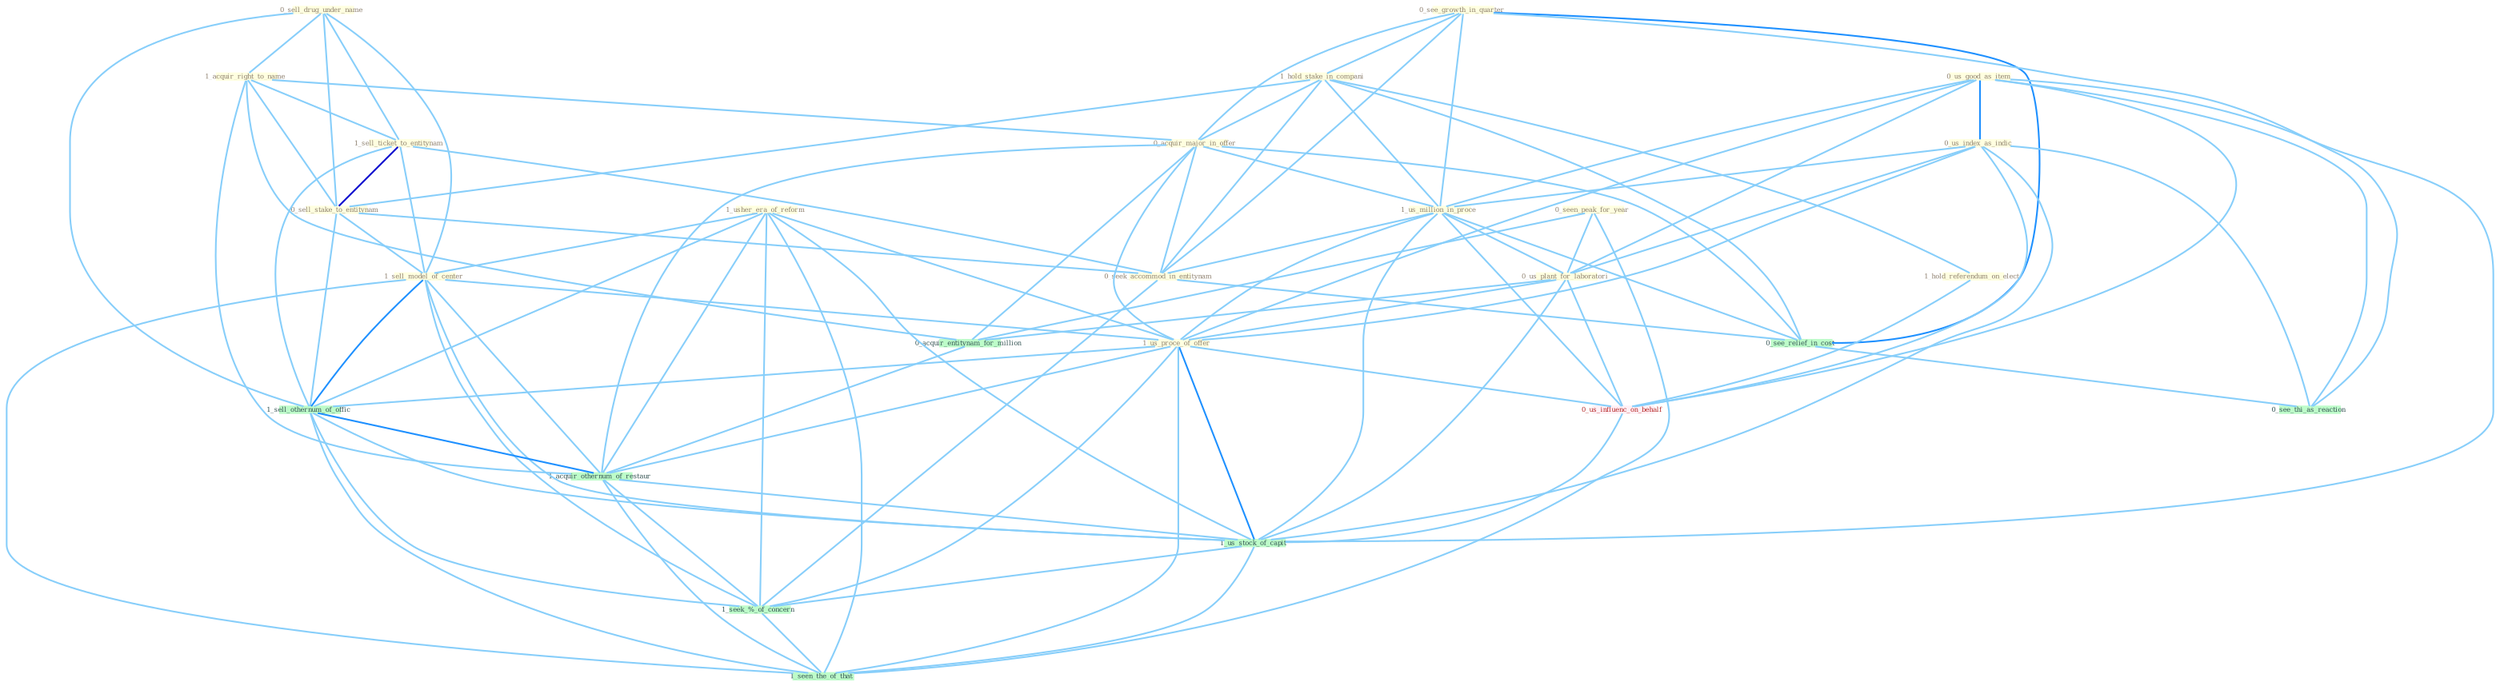 Graph G{ 
    node
    [shape=polygon,style=filled,width=.5,height=.06,color="#BDFCC9",fixedsize=true,fontsize=4,
    fontcolor="#2f4f4f"];
    {node
    [color="#ffffe0", fontcolor="#8b7d6b"] "0_see_growth_in_quarter " "0_sell_drug_under_name " "1_acquir_right_to_name " "1_sell_ticket_to_entitynam " "1_hold_stake_in_compani " "0_us_good_as_item " "0_acquir_major_in_offer " "0_seen_peak_for_year " "0_us_index_as_indic " "1_hold_referendum_on_elect " "0_sell_stake_to_entitynam " "1_usher_era_of_reform " "1_us_million_in_proce " "1_sell_model_of_center " "0_seek_accommod_in_entitynam " "0_us_plant_for_laboratori " "1_us_proce_of_offer "}
{node [color="#fff0f5", fontcolor="#b22222"] "0_us_influenc_on_behalf "}
edge [color="#B0E2FF"];

	"0_see_growth_in_quarter " -- "1_hold_stake_in_compani " [w="1", color="#87cefa" ];
	"0_see_growth_in_quarter " -- "0_acquir_major_in_offer " [w="1", color="#87cefa" ];
	"0_see_growth_in_quarter " -- "1_us_million_in_proce " [w="1", color="#87cefa" ];
	"0_see_growth_in_quarter " -- "0_seek_accommod_in_entitynam " [w="1", color="#87cefa" ];
	"0_see_growth_in_quarter " -- "0_see_relief_in_cost " [w="2", color="#1e90ff" , len=0.8];
	"0_see_growth_in_quarter " -- "0_see_thi_as_reaction " [w="1", color="#87cefa" ];
	"0_sell_drug_under_name " -- "1_acquir_right_to_name " [w="1", color="#87cefa" ];
	"0_sell_drug_under_name " -- "1_sell_ticket_to_entitynam " [w="1", color="#87cefa" ];
	"0_sell_drug_under_name " -- "0_sell_stake_to_entitynam " [w="1", color="#87cefa" ];
	"0_sell_drug_under_name " -- "1_sell_model_of_center " [w="1", color="#87cefa" ];
	"0_sell_drug_under_name " -- "1_sell_othernum_of_offic " [w="1", color="#87cefa" ];
	"1_acquir_right_to_name " -- "1_sell_ticket_to_entitynam " [w="1", color="#87cefa" ];
	"1_acquir_right_to_name " -- "0_acquir_major_in_offer " [w="1", color="#87cefa" ];
	"1_acquir_right_to_name " -- "0_sell_stake_to_entitynam " [w="1", color="#87cefa" ];
	"1_acquir_right_to_name " -- "0_acquir_entitynam_for_million " [w="1", color="#87cefa" ];
	"1_acquir_right_to_name " -- "1_acquir_othernum_of_restaur " [w="1", color="#87cefa" ];
	"1_sell_ticket_to_entitynam " -- "0_sell_stake_to_entitynam " [w="3", color="#0000cd" , len=0.6];
	"1_sell_ticket_to_entitynam " -- "1_sell_model_of_center " [w="1", color="#87cefa" ];
	"1_sell_ticket_to_entitynam " -- "0_seek_accommod_in_entitynam " [w="1", color="#87cefa" ];
	"1_sell_ticket_to_entitynam " -- "1_sell_othernum_of_offic " [w="1", color="#87cefa" ];
	"1_hold_stake_in_compani " -- "0_acquir_major_in_offer " [w="1", color="#87cefa" ];
	"1_hold_stake_in_compani " -- "1_hold_referendum_on_elect " [w="1", color="#87cefa" ];
	"1_hold_stake_in_compani " -- "0_sell_stake_to_entitynam " [w="1", color="#87cefa" ];
	"1_hold_stake_in_compani " -- "1_us_million_in_proce " [w="1", color="#87cefa" ];
	"1_hold_stake_in_compani " -- "0_seek_accommod_in_entitynam " [w="1", color="#87cefa" ];
	"1_hold_stake_in_compani " -- "0_see_relief_in_cost " [w="1", color="#87cefa" ];
	"0_us_good_as_item " -- "0_us_index_as_indic " [w="2", color="#1e90ff" , len=0.8];
	"0_us_good_as_item " -- "1_us_million_in_proce " [w="1", color="#87cefa" ];
	"0_us_good_as_item " -- "0_us_plant_for_laboratori " [w="1", color="#87cefa" ];
	"0_us_good_as_item " -- "1_us_proce_of_offer " [w="1", color="#87cefa" ];
	"0_us_good_as_item " -- "0_us_influenc_on_behalf " [w="1", color="#87cefa" ];
	"0_us_good_as_item " -- "0_see_thi_as_reaction " [w="1", color="#87cefa" ];
	"0_us_good_as_item " -- "1_us_stock_of_capit " [w="1", color="#87cefa" ];
	"0_acquir_major_in_offer " -- "1_us_million_in_proce " [w="1", color="#87cefa" ];
	"0_acquir_major_in_offer " -- "0_seek_accommod_in_entitynam " [w="1", color="#87cefa" ];
	"0_acquir_major_in_offer " -- "1_us_proce_of_offer " [w="1", color="#87cefa" ];
	"0_acquir_major_in_offer " -- "0_acquir_entitynam_for_million " [w="1", color="#87cefa" ];
	"0_acquir_major_in_offer " -- "0_see_relief_in_cost " [w="1", color="#87cefa" ];
	"0_acquir_major_in_offer " -- "1_acquir_othernum_of_restaur " [w="1", color="#87cefa" ];
	"0_seen_peak_for_year " -- "0_us_plant_for_laboratori " [w="1", color="#87cefa" ];
	"0_seen_peak_for_year " -- "0_acquir_entitynam_for_million " [w="1", color="#87cefa" ];
	"0_seen_peak_for_year " -- "1_seen_the_of_that " [w="1", color="#87cefa" ];
	"0_us_index_as_indic " -- "1_us_million_in_proce " [w="1", color="#87cefa" ];
	"0_us_index_as_indic " -- "0_us_plant_for_laboratori " [w="1", color="#87cefa" ];
	"0_us_index_as_indic " -- "1_us_proce_of_offer " [w="1", color="#87cefa" ];
	"0_us_index_as_indic " -- "0_us_influenc_on_behalf " [w="1", color="#87cefa" ];
	"0_us_index_as_indic " -- "0_see_thi_as_reaction " [w="1", color="#87cefa" ];
	"0_us_index_as_indic " -- "1_us_stock_of_capit " [w="1", color="#87cefa" ];
	"1_hold_referendum_on_elect " -- "0_us_influenc_on_behalf " [w="1", color="#87cefa" ];
	"0_sell_stake_to_entitynam " -- "1_sell_model_of_center " [w="1", color="#87cefa" ];
	"0_sell_stake_to_entitynam " -- "0_seek_accommod_in_entitynam " [w="1", color="#87cefa" ];
	"0_sell_stake_to_entitynam " -- "1_sell_othernum_of_offic " [w="1", color="#87cefa" ];
	"1_usher_era_of_reform " -- "1_sell_model_of_center " [w="1", color="#87cefa" ];
	"1_usher_era_of_reform " -- "1_us_proce_of_offer " [w="1", color="#87cefa" ];
	"1_usher_era_of_reform " -- "1_sell_othernum_of_offic " [w="1", color="#87cefa" ];
	"1_usher_era_of_reform " -- "1_acquir_othernum_of_restaur " [w="1", color="#87cefa" ];
	"1_usher_era_of_reform " -- "1_us_stock_of_capit " [w="1", color="#87cefa" ];
	"1_usher_era_of_reform " -- "1_seek_%_of_concern " [w="1", color="#87cefa" ];
	"1_usher_era_of_reform " -- "1_seen_the_of_that " [w="1", color="#87cefa" ];
	"1_us_million_in_proce " -- "0_seek_accommod_in_entitynam " [w="1", color="#87cefa" ];
	"1_us_million_in_proce " -- "0_us_plant_for_laboratori " [w="1", color="#87cefa" ];
	"1_us_million_in_proce " -- "1_us_proce_of_offer " [w="1", color="#87cefa" ];
	"1_us_million_in_proce " -- "0_us_influenc_on_behalf " [w="1", color="#87cefa" ];
	"1_us_million_in_proce " -- "0_see_relief_in_cost " [w="1", color="#87cefa" ];
	"1_us_million_in_proce " -- "1_us_stock_of_capit " [w="1", color="#87cefa" ];
	"1_sell_model_of_center " -- "1_us_proce_of_offer " [w="1", color="#87cefa" ];
	"1_sell_model_of_center " -- "1_sell_othernum_of_offic " [w="2", color="#1e90ff" , len=0.8];
	"1_sell_model_of_center " -- "1_acquir_othernum_of_restaur " [w="1", color="#87cefa" ];
	"1_sell_model_of_center " -- "1_us_stock_of_capit " [w="1", color="#87cefa" ];
	"1_sell_model_of_center " -- "1_seek_%_of_concern " [w="1", color="#87cefa" ];
	"1_sell_model_of_center " -- "1_seen_the_of_that " [w="1", color="#87cefa" ];
	"0_seek_accommod_in_entitynam " -- "0_see_relief_in_cost " [w="1", color="#87cefa" ];
	"0_seek_accommod_in_entitynam " -- "1_seek_%_of_concern " [w="1", color="#87cefa" ];
	"0_us_plant_for_laboratori " -- "1_us_proce_of_offer " [w="1", color="#87cefa" ];
	"0_us_plant_for_laboratori " -- "0_acquir_entitynam_for_million " [w="1", color="#87cefa" ];
	"0_us_plant_for_laboratori " -- "0_us_influenc_on_behalf " [w="1", color="#87cefa" ];
	"0_us_plant_for_laboratori " -- "1_us_stock_of_capit " [w="1", color="#87cefa" ];
	"1_us_proce_of_offer " -- "1_sell_othernum_of_offic " [w="1", color="#87cefa" ];
	"1_us_proce_of_offer " -- "0_us_influenc_on_behalf " [w="1", color="#87cefa" ];
	"1_us_proce_of_offer " -- "1_acquir_othernum_of_restaur " [w="1", color="#87cefa" ];
	"1_us_proce_of_offer " -- "1_us_stock_of_capit " [w="2", color="#1e90ff" , len=0.8];
	"1_us_proce_of_offer " -- "1_seek_%_of_concern " [w="1", color="#87cefa" ];
	"1_us_proce_of_offer " -- "1_seen_the_of_that " [w="1", color="#87cefa" ];
	"0_acquir_entitynam_for_million " -- "1_acquir_othernum_of_restaur " [w="1", color="#87cefa" ];
	"1_sell_othernum_of_offic " -- "1_acquir_othernum_of_restaur " [w="2", color="#1e90ff" , len=0.8];
	"1_sell_othernum_of_offic " -- "1_us_stock_of_capit " [w="1", color="#87cefa" ];
	"1_sell_othernum_of_offic " -- "1_seek_%_of_concern " [w="1", color="#87cefa" ];
	"1_sell_othernum_of_offic " -- "1_seen_the_of_that " [w="1", color="#87cefa" ];
	"0_us_influenc_on_behalf " -- "1_us_stock_of_capit " [w="1", color="#87cefa" ];
	"0_see_relief_in_cost " -- "0_see_thi_as_reaction " [w="1", color="#87cefa" ];
	"1_acquir_othernum_of_restaur " -- "1_us_stock_of_capit " [w="1", color="#87cefa" ];
	"1_acquir_othernum_of_restaur " -- "1_seek_%_of_concern " [w="1", color="#87cefa" ];
	"1_acquir_othernum_of_restaur " -- "1_seen_the_of_that " [w="1", color="#87cefa" ];
	"1_us_stock_of_capit " -- "1_seek_%_of_concern " [w="1", color="#87cefa" ];
	"1_us_stock_of_capit " -- "1_seen_the_of_that " [w="1", color="#87cefa" ];
	"1_seek_%_of_concern " -- "1_seen_the_of_that " [w="1", color="#87cefa" ];
}